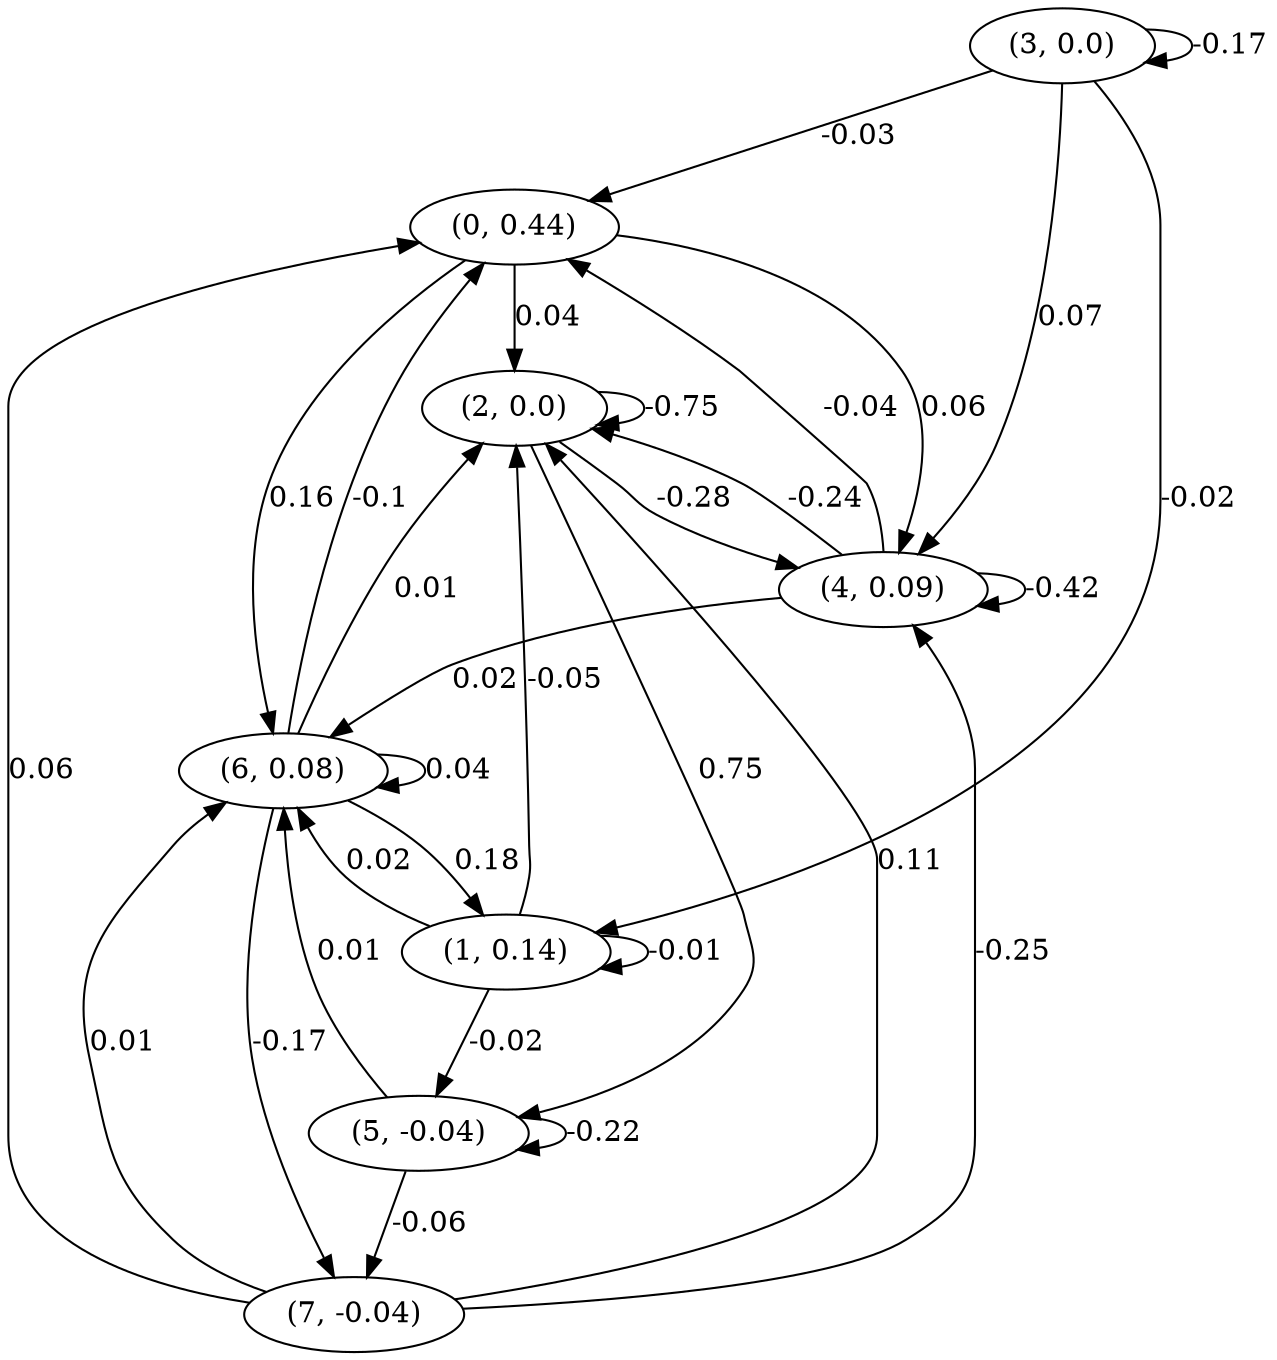 digraph {
    0 [ label = "(0, 0.44)" ]
    1 [ label = "(1, 0.14)" ]
    2 [ label = "(2, 0.0)" ]
    3 [ label = "(3, 0.0)" ]
    4 [ label = "(4, 0.09)" ]
    5 [ label = "(5, -0.04)" ]
    6 [ label = "(6, 0.08)" ]
    7 [ label = "(7, -0.04)" ]
    1 -> 1 [ label = "-0.01" ]
    2 -> 2 [ label = "-0.75" ]
    3 -> 3 [ label = "-0.17" ]
    4 -> 4 [ label = "-0.42" ]
    5 -> 5 [ label = "-0.22" ]
    6 -> 6 [ label = "0.04" ]
    3 -> 0 [ label = "-0.03" ]
    4 -> 0 [ label = "-0.04" ]
    6 -> 0 [ label = "-0.1" ]
    7 -> 0 [ label = "0.06" ]
    3 -> 1 [ label = "-0.02" ]
    6 -> 1 [ label = "0.18" ]
    0 -> 2 [ label = "0.04" ]
    1 -> 2 [ label = "-0.05" ]
    4 -> 2 [ label = "-0.24" ]
    6 -> 2 [ label = "0.01" ]
    7 -> 2 [ label = "0.11" ]
    0 -> 4 [ label = "0.06" ]
    2 -> 4 [ label = "-0.28" ]
    3 -> 4 [ label = "0.07" ]
    7 -> 4 [ label = "-0.25" ]
    1 -> 5 [ label = "-0.02" ]
    2 -> 5 [ label = "0.75" ]
    0 -> 6 [ label = "0.16" ]
    1 -> 6 [ label = "0.02" ]
    4 -> 6 [ label = "0.02" ]
    5 -> 6 [ label = "0.01" ]
    7 -> 6 [ label = "0.01" ]
    5 -> 7 [ label = "-0.06" ]
    6 -> 7 [ label = "-0.17" ]
}

